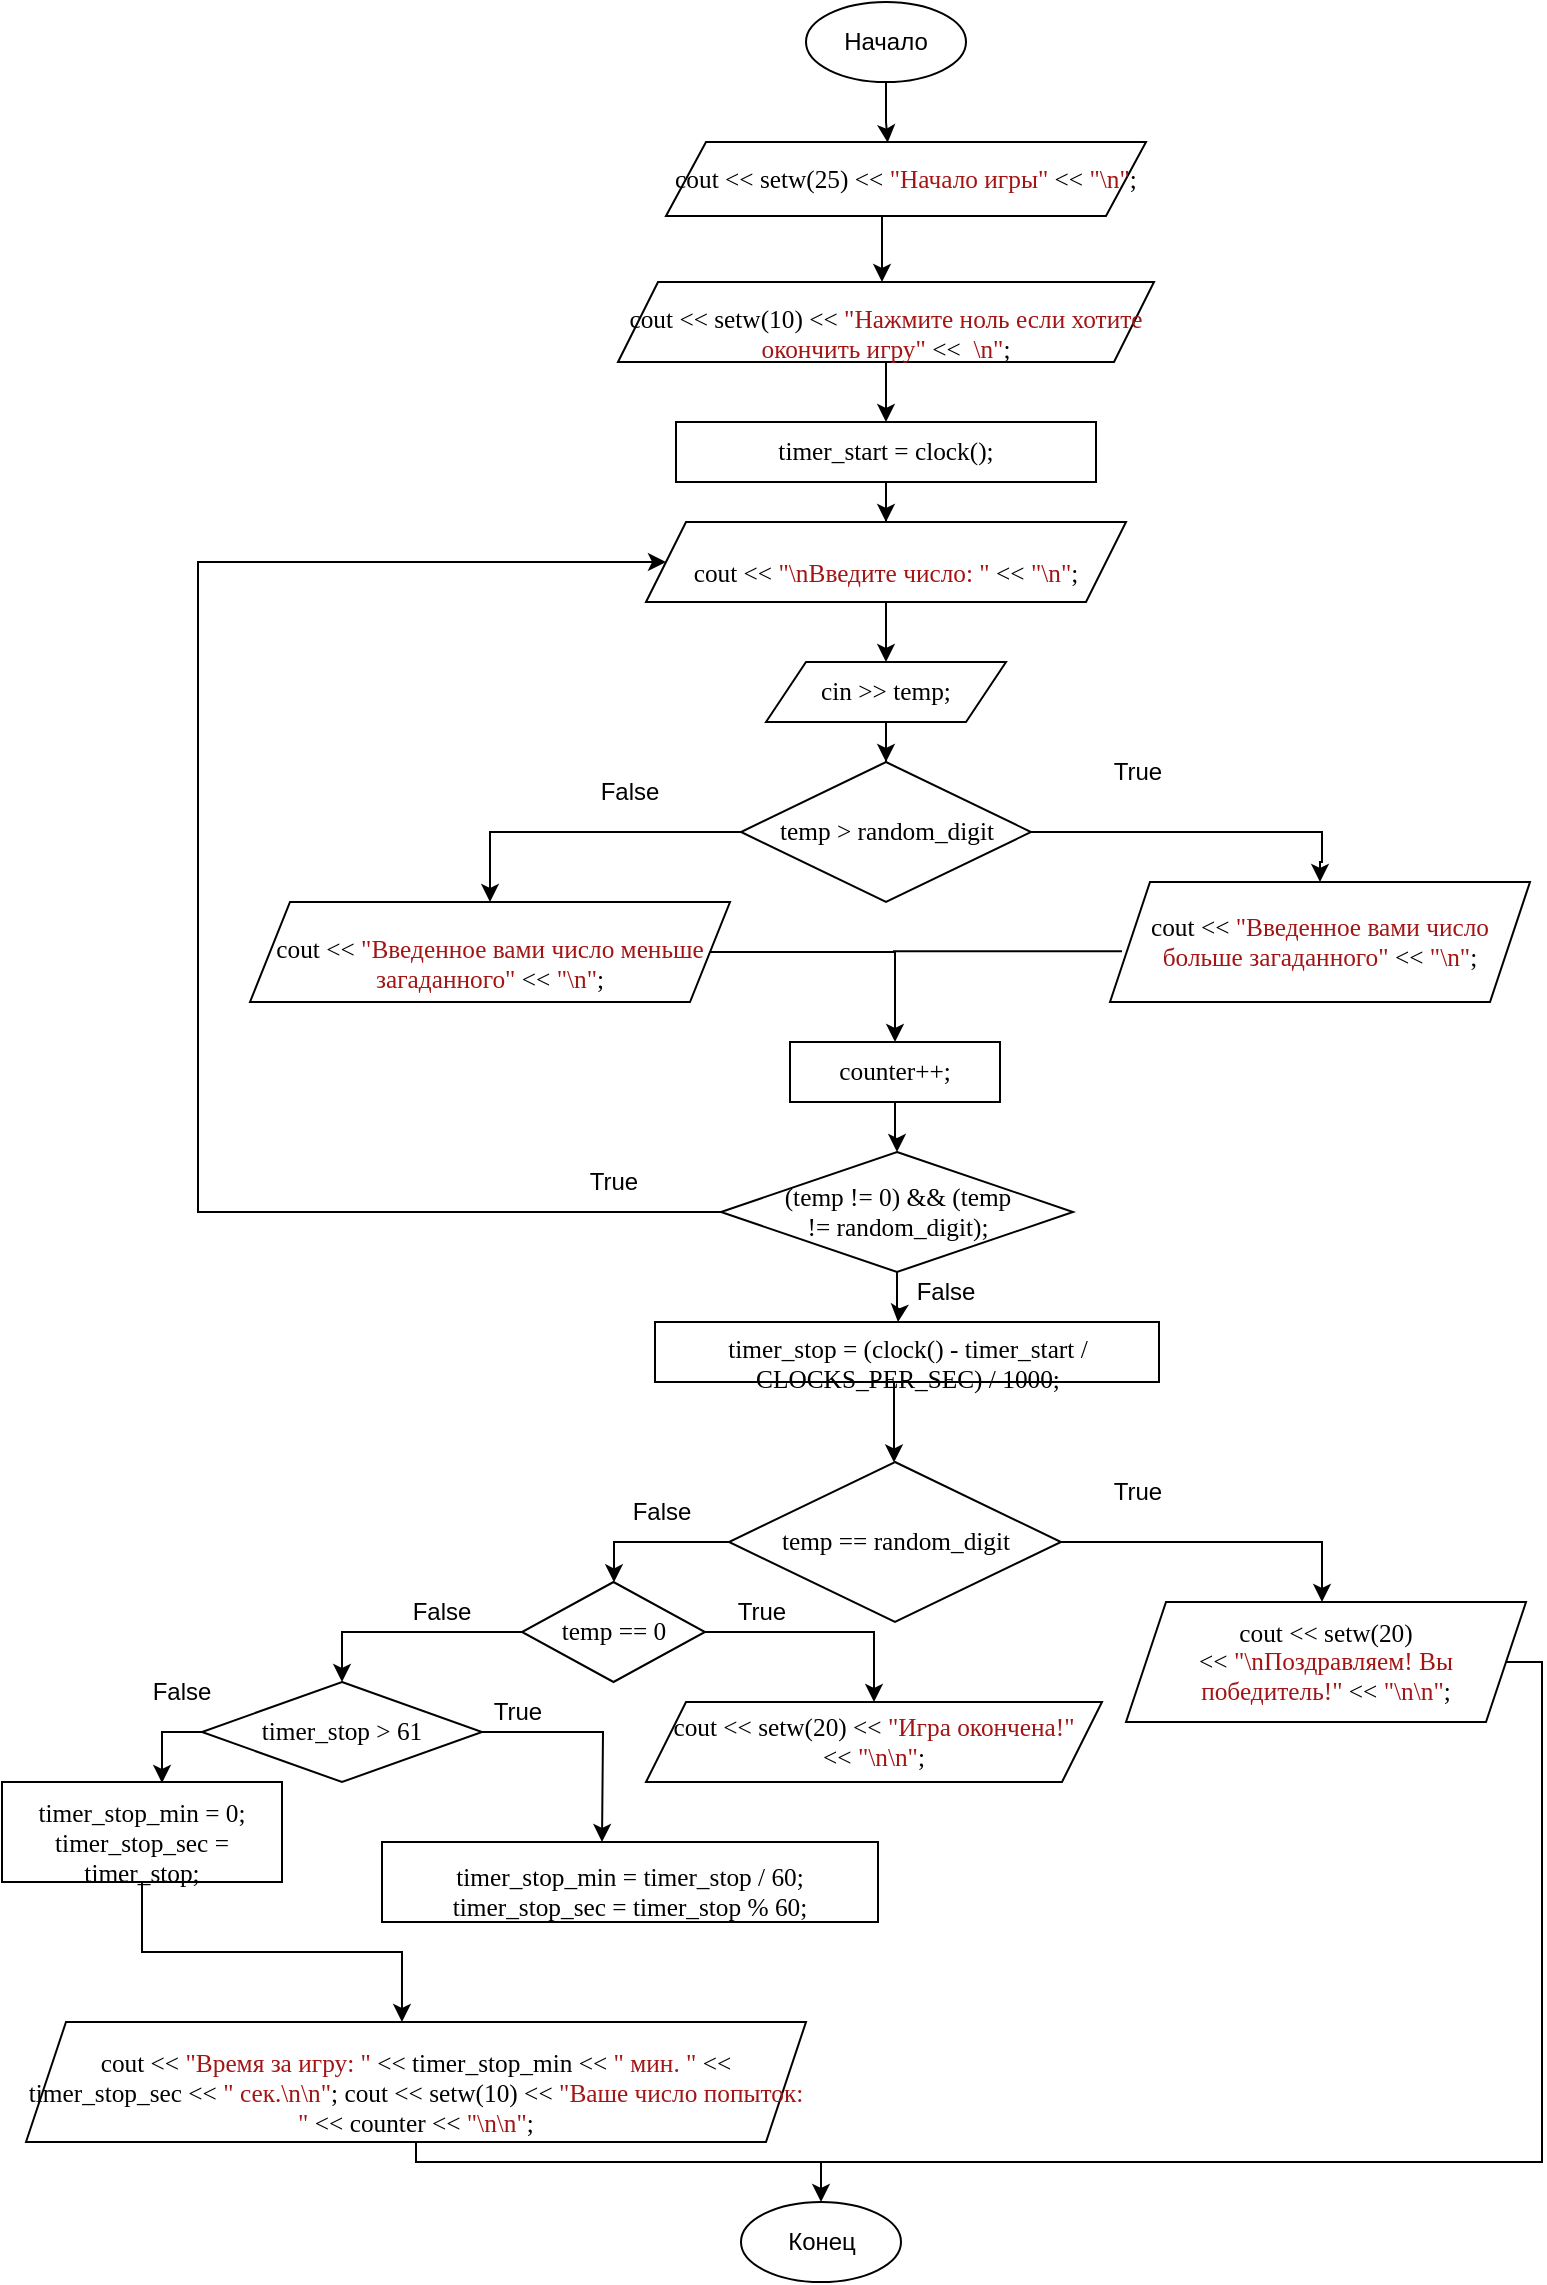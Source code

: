 <mxfile version="16.0.0" type="github">
  <diagram id="UOz5GpQz2PrlzkPSXgb1" name="Page-1">
    <mxGraphModel dx="737" dy="792" grid="1" gridSize="10" guides="1" tooltips="1" connect="1" arrows="1" fold="1" page="1" pageScale="1" pageWidth="827" pageHeight="1169" math="0" shadow="0">
      <root>
        <mxCell id="0" />
        <mxCell id="1" parent="0" />
        <mxCell id="ZmtoNkkiuZNbynHKE87D-23" value="" style="edgeStyle=orthogonalEdgeStyle;rounded=0;orthogonalLoop=1;jettySize=auto;html=1;entryX=0.462;entryY=0.008;entryDx=0;entryDy=0;entryPerimeter=0;" edge="1" parent="1" source="ZmtoNkkiuZNbynHKE87D-1" target="ZmtoNkkiuZNbynHKE87D-2">
          <mxGeometry relative="1" as="geometry" />
        </mxCell>
        <mxCell id="ZmtoNkkiuZNbynHKE87D-1" value="Начало" style="ellipse;whiteSpace=wrap;html=1;" vertex="1" parent="1">
          <mxGeometry x="422" y="10" width="80" height="40" as="geometry" />
        </mxCell>
        <mxCell id="ZmtoNkkiuZNbynHKE87D-27" value="" style="edgeStyle=orthogonalEdgeStyle;rounded=0;orthogonalLoop=1;jettySize=auto;html=1;" edge="1" parent="1" source="ZmtoNkkiuZNbynHKE87D-2">
          <mxGeometry relative="1" as="geometry">
            <mxPoint x="460" y="150" as="targetPoint" />
            <Array as="points">
              <mxPoint x="460" y="130" />
              <mxPoint x="460" y="130" />
            </Array>
          </mxGeometry>
        </mxCell>
        <mxCell id="ZmtoNkkiuZNbynHKE87D-2" value="&lt;span style=&quot;font-size: 9.5pt ; line-height: 107% ; font-family: &amp;#34;consolas&amp;#34;&quot;&gt;cout &amp;lt;&amp;lt; setw(25) &amp;lt;&amp;lt; &lt;/span&gt;&lt;span style=&quot;font-size: 9.5pt ; line-height: 107% ; font-family: &amp;#34;consolas&amp;#34; ; color: #a31515&quot;&gt;&quot;Начало игры&quot;&lt;/span&gt;&lt;span style=&quot;font-size: 9.5pt ; line-height: 107% ; font-family: &amp;#34;consolas&amp;#34;&quot;&gt; &amp;lt;&amp;lt;&amp;nbsp;&lt;/span&gt;&lt;span style=&quot;font-size: 9.5pt ; line-height: 107% ; font-family: &amp;#34;consolas&amp;#34; ; color: #a31515&quot;&gt;&quot;\n&quot;&lt;/span&gt;&lt;span style=&quot;font-size: 9.5pt ; line-height: 107% ; font-family: &amp;#34;consolas&amp;#34;&quot;&gt;;&lt;/span&gt;" style="shape=parallelogram;perimeter=parallelogramPerimeter;whiteSpace=wrap;html=1;fixedSize=1;" vertex="1" parent="1">
          <mxGeometry x="352" y="80" width="240" height="37" as="geometry" />
        </mxCell>
        <mxCell id="ZmtoNkkiuZNbynHKE87D-32" value="" style="edgeStyle=orthogonalEdgeStyle;rounded=0;orthogonalLoop=1;jettySize=auto;html=1;" edge="1" parent="1" source="ZmtoNkkiuZNbynHKE87D-3" target="ZmtoNkkiuZNbynHKE87D-4">
          <mxGeometry relative="1" as="geometry" />
        </mxCell>
        <mxCell id="ZmtoNkkiuZNbynHKE87D-3" value="&lt;p class=&quot;MsoNormal&quot; style=&quot;margin-bottom: 0cm ; line-height: normal&quot;&gt;&lt;span style=&quot;font-size: 9.5pt ; font-family: &amp;#34;consolas&amp;#34;&quot;&gt;cout &amp;lt;&amp;lt; setw(10) &amp;lt;&amp;lt; &lt;/span&gt;&lt;span style=&quot;font-size: 9.5pt ; font-family: &amp;#34;consolas&amp;#34; ; color: #a31515&quot;&gt;&quot;Нажмите ноль если хотите окончить игру&quot;&lt;/span&gt;&lt;span style=&quot;font-size: 9.5pt ; font-family: &amp;#34;consolas&amp;#34;&quot;&gt; &amp;lt;&amp;lt;&amp;nbsp;&amp;nbsp;&lt;/span&gt;&lt;span style=&quot;font-size: 9.5pt ; font-family: &amp;#34;consolas&amp;#34; ; color: #a31515&quot;&gt;\n&quot;&lt;/span&gt;&lt;span style=&quot;font-size: 9.5pt ; font-family: &amp;#34;consolas&amp;#34;&quot;&gt;;&lt;/span&gt;&lt;/p&gt;" style="shape=parallelogram;perimeter=parallelogramPerimeter;whiteSpace=wrap;html=1;fixedSize=1;" vertex="1" parent="1">
          <mxGeometry x="328" y="150" width="268" height="40" as="geometry" />
        </mxCell>
        <mxCell id="ZmtoNkkiuZNbynHKE87D-33" value="" style="edgeStyle=orthogonalEdgeStyle;rounded=0;orthogonalLoop=1;jettySize=auto;html=1;entryX=0.5;entryY=0;entryDx=0;entryDy=0;" edge="1" parent="1" source="ZmtoNkkiuZNbynHKE87D-4" target="ZmtoNkkiuZNbynHKE87D-5">
          <mxGeometry relative="1" as="geometry" />
        </mxCell>
        <mxCell id="ZmtoNkkiuZNbynHKE87D-4" value="&lt;span lang=&quot;EN-US&quot; style=&quot;font-size: 9.5pt ; line-height: 107% ; font-family: &amp;#34;consolas&amp;#34;&quot;&gt;timer_start = clock();&lt;/span&gt;" style="rounded=0;whiteSpace=wrap;html=1;" vertex="1" parent="1">
          <mxGeometry x="357" y="220" width="210" height="30" as="geometry" />
        </mxCell>
        <mxCell id="ZmtoNkkiuZNbynHKE87D-34" value="" style="edgeStyle=orthogonalEdgeStyle;rounded=0;orthogonalLoop=1;jettySize=auto;html=1;entryX=0.5;entryY=0;entryDx=0;entryDy=0;" edge="1" parent="1" source="ZmtoNkkiuZNbynHKE87D-5" target="ZmtoNkkiuZNbynHKE87D-6">
          <mxGeometry relative="1" as="geometry" />
        </mxCell>
        <mxCell id="ZmtoNkkiuZNbynHKE87D-5" value="&lt;p class=&quot;MsoNormal&quot; style=&quot;margin-bottom: 0cm ; line-height: normal&quot;&gt;&lt;span lang=&quot;EN-US&quot; style=&quot;font-size: 9.5pt ; font-family: &amp;#34;consolas&amp;#34;&quot;&gt;cout &amp;lt;&amp;lt; &lt;/span&gt;&lt;span lang=&quot;EN-US&quot; style=&quot;font-size: 9.5pt ; font-family: &amp;#34;consolas&amp;#34; ; color: #a31515&quot;&gt;&quot;\n&lt;/span&gt;&lt;span style=&quot;font-size: 9.5pt ; font-family: &amp;#34;consolas&amp;#34; ; color: #a31515&quot;&gt;Введите&lt;/span&gt;&lt;span style=&quot;font-size: 9.5pt ; font-family: &amp;#34;consolas&amp;#34; ; color: #a31515&quot;&gt; &lt;/span&gt;&lt;span style=&quot;font-size: 9.5pt ; font-family: &amp;#34;consolas&amp;#34; ; color: #a31515&quot;&gt;число&lt;/span&gt;&lt;span lang=&quot;EN-US&quot; style=&quot;font-size: 9.5pt ; font-family: &amp;#34;consolas&amp;#34; ; color: #a31515&quot;&gt;: &quot;&lt;/span&gt;&lt;span lang=&quot;EN-US&quot; style=&quot;font-size: 9.5pt ; font-family: &amp;#34;consolas&amp;#34;&quot;&gt; &amp;lt;&amp;lt; &lt;/span&gt;&lt;span lang=&quot;EN-US&quot; style=&quot;font-size: 9.5pt ; font-family: &amp;#34;consolas&amp;#34; ; color: #a31515&quot;&gt;&quot;\n&quot;&lt;/span&gt;&lt;span lang=&quot;EN-US&quot; style=&quot;font-size: 9.5pt ; font-family: &amp;#34;consolas&amp;#34;&quot;&gt;;&lt;/span&gt;&lt;/p&gt;" style="shape=parallelogram;perimeter=parallelogramPerimeter;whiteSpace=wrap;html=1;fixedSize=1;" vertex="1" parent="1">
          <mxGeometry x="342" y="270" width="240" height="40" as="geometry" />
        </mxCell>
        <mxCell id="ZmtoNkkiuZNbynHKE87D-35" value="" style="edgeStyle=orthogonalEdgeStyle;rounded=0;orthogonalLoop=1;jettySize=auto;html=1;" edge="1" parent="1" source="ZmtoNkkiuZNbynHKE87D-6" target="ZmtoNkkiuZNbynHKE87D-7">
          <mxGeometry relative="1" as="geometry" />
        </mxCell>
        <mxCell id="ZmtoNkkiuZNbynHKE87D-6" value="&lt;span lang=&quot;EN-US&quot; style=&quot;font-size: 9.5pt ; line-height: 107% ; font-family: &amp;#34;consolas&amp;#34;&quot;&gt;cin &amp;gt;&amp;gt; temp;&lt;/span&gt;" style="shape=parallelogram;perimeter=parallelogramPerimeter;whiteSpace=wrap;html=1;fixedSize=1;" vertex="1" parent="1">
          <mxGeometry x="402" y="340" width="120" height="30" as="geometry" />
        </mxCell>
        <mxCell id="ZmtoNkkiuZNbynHKE87D-37" style="edgeStyle=orthogonalEdgeStyle;rounded=0;orthogonalLoop=1;jettySize=auto;html=1;entryX=0.5;entryY=0;entryDx=0;entryDy=0;" edge="1" parent="1" source="ZmtoNkkiuZNbynHKE87D-7" target="ZmtoNkkiuZNbynHKE87D-8">
          <mxGeometry relative="1" as="geometry">
            <mxPoint x="680" y="440" as="targetPoint" />
            <Array as="points">
              <mxPoint x="680" y="425" />
              <mxPoint x="680" y="440" />
              <mxPoint x="679" y="440" />
            </Array>
          </mxGeometry>
        </mxCell>
        <mxCell id="ZmtoNkkiuZNbynHKE87D-38" value="" style="edgeStyle=orthogonalEdgeStyle;rounded=0;orthogonalLoop=1;jettySize=auto;html=1;" edge="1" parent="1" source="ZmtoNkkiuZNbynHKE87D-7" target="ZmtoNkkiuZNbynHKE87D-9">
          <mxGeometry relative="1" as="geometry">
            <Array as="points">
              <mxPoint x="264" y="425" />
            </Array>
          </mxGeometry>
        </mxCell>
        <mxCell id="ZmtoNkkiuZNbynHKE87D-7" value="&lt;span lang=&quot;EN-US&quot; style=&quot;font-size: 9.5pt ; line-height: 107% ; font-family: &amp;#34;consolas&amp;#34;&quot;&gt;temp &amp;gt; random_digit&lt;/span&gt;" style="rhombus;whiteSpace=wrap;html=1;" vertex="1" parent="1">
          <mxGeometry x="389.5" y="390" width="145" height="70" as="geometry" />
        </mxCell>
        <mxCell id="ZmtoNkkiuZNbynHKE87D-8" value="&lt;span style=&quot;font-size: 9.5pt ; line-height: 107% ; font-family: &amp;#34;consolas&amp;#34;&quot;&gt;cout &amp;lt;&amp;lt; &lt;/span&gt;&lt;span style=&quot;font-size: 9.5pt ; line-height: 107% ; font-family: &amp;#34;consolas&amp;#34; ; color: #a31515&quot;&gt;&quot;Введенное вами число больше загаданного&quot;&lt;/span&gt;&lt;span style=&quot;font-size: 9.5pt ; line-height: 107% ; font-family: &amp;#34;consolas&amp;#34;&quot;&gt; &amp;lt;&amp;lt; &lt;/span&gt;&lt;span style=&quot;font-size: 9.5pt ; line-height: 107% ; font-family: &amp;#34;consolas&amp;#34; ; color: #a31515&quot;&gt;&quot;\n&quot;&lt;/span&gt;&lt;span style=&quot;font-size: 9.5pt ; line-height: 107% ; font-family: &amp;#34;consolas&amp;#34;&quot;&gt;;&lt;/span&gt;" style="shape=parallelogram;perimeter=parallelogramPerimeter;whiteSpace=wrap;html=1;fixedSize=1;" vertex="1" parent="1">
          <mxGeometry x="574" y="450" width="210" height="60" as="geometry" />
        </mxCell>
        <mxCell id="ZmtoNkkiuZNbynHKE87D-39" value="" style="edgeStyle=orthogonalEdgeStyle;rounded=0;orthogonalLoop=1;jettySize=auto;html=1;entryX=0.5;entryY=0;entryDx=0;entryDy=0;" edge="1" parent="1" source="ZmtoNkkiuZNbynHKE87D-9" target="ZmtoNkkiuZNbynHKE87D-10">
          <mxGeometry relative="1" as="geometry" />
        </mxCell>
        <mxCell id="ZmtoNkkiuZNbynHKE87D-9" value="&lt;p class=&quot;MsoNormal&quot; style=&quot;margin-bottom: 0cm ; line-height: normal&quot;&gt;&lt;span style=&quot;font-size: 9.5pt ; font-family: &amp;#34;consolas&amp;#34;&quot;&gt;cout &amp;lt;&amp;lt; &lt;/span&gt;&lt;span style=&quot;font-size: 9.5pt ; font-family: &amp;#34;consolas&amp;#34; ; color: #a31515&quot;&gt;&quot;Введенное вами число меньше загаданного&quot;&lt;/span&gt;&lt;span style=&quot;font-size: 9.5pt ; font-family: &amp;#34;consolas&amp;#34;&quot;&gt; &amp;lt;&amp;lt; &lt;/span&gt;&lt;span style=&quot;font-size: 9.5pt ; font-family: &amp;#34;consolas&amp;#34; ; color: #a31515&quot;&gt;&quot;\n&quot;&lt;/span&gt;&lt;span style=&quot;font-size: 9.5pt ; font-family: &amp;#34;consolas&amp;#34;&quot;&gt;;&lt;/span&gt;&lt;/p&gt;" style="shape=parallelogram;perimeter=parallelogramPerimeter;whiteSpace=wrap;html=1;fixedSize=1;" vertex="1" parent="1">
          <mxGeometry x="144" y="460" width="240" height="50" as="geometry" />
        </mxCell>
        <mxCell id="ZmtoNkkiuZNbynHKE87D-42" value="" style="edgeStyle=orthogonalEdgeStyle;rounded=0;orthogonalLoop=1;jettySize=auto;html=1;entryX=0.5;entryY=0;entryDx=0;entryDy=0;" edge="1" parent="1" source="ZmtoNkkiuZNbynHKE87D-10" target="ZmtoNkkiuZNbynHKE87D-11">
          <mxGeometry relative="1" as="geometry" />
        </mxCell>
        <mxCell id="ZmtoNkkiuZNbynHKE87D-10" value="&lt;span lang=&quot;EN-US&quot; style=&quot;font-size: 9.5pt ; line-height: 107% ; font-family: &amp;#34;consolas&amp;#34;&quot;&gt;counter++;&lt;/span&gt;" style="rounded=0;whiteSpace=wrap;html=1;" vertex="1" parent="1">
          <mxGeometry x="414" y="530" width="105" height="30" as="geometry" />
        </mxCell>
        <mxCell id="ZmtoNkkiuZNbynHKE87D-43" value="" style="edgeStyle=orthogonalEdgeStyle;rounded=0;orthogonalLoop=1;jettySize=auto;html=1;" edge="1" parent="1" source="ZmtoNkkiuZNbynHKE87D-11">
          <mxGeometry relative="1" as="geometry">
            <mxPoint x="468" y="670" as="targetPoint" />
          </mxGeometry>
        </mxCell>
        <mxCell id="ZmtoNkkiuZNbynHKE87D-56" style="edgeStyle=orthogonalEdgeStyle;rounded=0;orthogonalLoop=1;jettySize=auto;html=1;" edge="1" parent="1" source="ZmtoNkkiuZNbynHKE87D-11" target="ZmtoNkkiuZNbynHKE87D-5">
          <mxGeometry relative="1" as="geometry">
            <mxPoint x="118.519" y="300" as="targetPoint" />
            <Array as="points">
              <mxPoint x="118" y="615" />
              <mxPoint x="118" y="290" />
            </Array>
          </mxGeometry>
        </mxCell>
        <mxCell id="ZmtoNkkiuZNbynHKE87D-11" value="&lt;span lang=&quot;EN-US&quot; style=&quot;font-size: 9.5pt ; line-height: 107% ; font-family: &amp;#34;consolas&amp;#34;&quot;&gt;(temp != 0) &amp;amp;&amp;amp; (temp&lt;br&gt;!= random_digit);&lt;/span&gt;" style="rhombus;whiteSpace=wrap;html=1;" vertex="1" parent="1">
          <mxGeometry x="379.5" y="585" width="176" height="60" as="geometry" />
        </mxCell>
        <mxCell id="ZmtoNkkiuZNbynHKE87D-44" value="" style="edgeStyle=orthogonalEdgeStyle;rounded=0;orthogonalLoop=1;jettySize=auto;html=1;" edge="1" parent="1" source="ZmtoNkkiuZNbynHKE87D-12" target="ZmtoNkkiuZNbynHKE87D-13">
          <mxGeometry relative="1" as="geometry">
            <Array as="points">
              <mxPoint x="466" y="710" />
              <mxPoint x="466" y="710" />
            </Array>
          </mxGeometry>
        </mxCell>
        <mxCell id="ZmtoNkkiuZNbynHKE87D-12" value="&lt;p class=&quot;MsoNormal&quot; style=&quot;margin-bottom: 0cm ; line-height: normal&quot;&gt;&lt;span lang=&quot;EN-US&quot; style=&quot;font-size: 9.5pt ; font-family: &amp;#34;consolas&amp;#34;&quot;&gt;timer_stop = (clock() - timer_start / CLOCKS_PER_SEC) / 1000;&lt;/span&gt;&lt;/p&gt;" style="rounded=0;whiteSpace=wrap;html=1;" vertex="1" parent="1">
          <mxGeometry x="346.5" y="670" width="252" height="30" as="geometry" />
        </mxCell>
        <mxCell id="ZmtoNkkiuZNbynHKE87D-45" value="" style="edgeStyle=orthogonalEdgeStyle;rounded=0;orthogonalLoop=1;jettySize=auto;html=1;" edge="1" parent="1" source="ZmtoNkkiuZNbynHKE87D-13" target="ZmtoNkkiuZNbynHKE87D-16">
          <mxGeometry relative="1" as="geometry">
            <Array as="points">
              <mxPoint x="680" y="780" />
            </Array>
          </mxGeometry>
        </mxCell>
        <mxCell id="ZmtoNkkiuZNbynHKE87D-46" value="" style="edgeStyle=orthogonalEdgeStyle;rounded=0;orthogonalLoop=1;jettySize=auto;html=1;" edge="1" parent="1" source="ZmtoNkkiuZNbynHKE87D-13" target="ZmtoNkkiuZNbynHKE87D-15">
          <mxGeometry relative="1" as="geometry">
            <Array as="points">
              <mxPoint x="326" y="780" />
            </Array>
          </mxGeometry>
        </mxCell>
        <mxCell id="ZmtoNkkiuZNbynHKE87D-13" value="&lt;span lang=&quot;EN-US&quot; style=&quot;font-size: 9.5pt ; line-height: 107% ; font-family: &amp;#34;consolas&amp;#34;&quot;&gt;temp == random_digit&lt;/span&gt;" style="rhombus;whiteSpace=wrap;html=1;" vertex="1" parent="1">
          <mxGeometry x="383.5" y="740" width="166" height="80" as="geometry" />
        </mxCell>
        <mxCell id="ZmtoNkkiuZNbynHKE87D-47" value="" style="edgeStyle=orthogonalEdgeStyle;rounded=0;orthogonalLoop=1;jettySize=auto;html=1;" edge="1" parent="1" target="ZmtoNkkiuZNbynHKE87D-17">
          <mxGeometry relative="1" as="geometry">
            <mxPoint x="326" y="850" as="sourcePoint" />
            <Array as="points">
              <mxPoint x="326" y="825" />
              <mxPoint x="456" y="825" />
            </Array>
          </mxGeometry>
        </mxCell>
        <mxCell id="ZmtoNkkiuZNbynHKE87D-48" style="edgeStyle=orthogonalEdgeStyle;rounded=0;orthogonalLoop=1;jettySize=auto;html=1;entryX=0.5;entryY=0;entryDx=0;entryDy=0;" edge="1" parent="1" source="ZmtoNkkiuZNbynHKE87D-15" target="ZmtoNkkiuZNbynHKE87D-18">
          <mxGeometry relative="1" as="geometry" />
        </mxCell>
        <mxCell id="ZmtoNkkiuZNbynHKE87D-15" value="&lt;span style=&quot;font-size: 9.5pt ; line-height: 107% ; font-family: &amp;#34;consolas&amp;#34;&quot;&gt;temp == 0&lt;/span&gt;" style="rhombus;whiteSpace=wrap;html=1;" vertex="1" parent="1">
          <mxGeometry x="280" y="800" width="91.5" height="50" as="geometry" />
        </mxCell>
        <mxCell id="ZmtoNkkiuZNbynHKE87D-16" value="&lt;span lang=&quot;EN-US&quot; style=&quot;font-size: 9.5pt ; line-height: 13.553px ; font-family: &amp;#34;consolas&amp;#34;&quot;&gt;cout &amp;lt;&amp;lt; setw(20)&amp;lt;&amp;lt;&amp;nbsp;&lt;/span&gt;&lt;span lang=&quot;EN-US&quot; style=&quot;font-size: 9.5pt ; line-height: 13.553px ; font-family: &amp;#34;consolas&amp;#34; ; color: rgb(163 , 21 , 21)&quot;&gt;&quot;\n&lt;/span&gt;&lt;span style=&quot;font-size: 9.5pt ; line-height: 13.553px ; font-family: &amp;#34;consolas&amp;#34; ; color: rgb(163 , 21 , 21)&quot;&gt;Поздравляем&lt;/span&gt;&lt;span lang=&quot;EN-US&quot; style=&quot;font-size: 9.5pt ; line-height: 13.553px ; font-family: &amp;#34;consolas&amp;#34; ; color: rgb(163 , 21 , 21)&quot;&gt;!&amp;nbsp;&lt;/span&gt;&lt;span style=&quot;font-size: 9.5pt ; line-height: 13.553px ; font-family: &amp;#34;consolas&amp;#34; ; color: rgb(163 , 21 , 21)&quot;&gt;Вы победитель!&quot;&lt;/span&gt;&lt;span style=&quot;font-size: 9.5pt ; line-height: 13.553px ; font-family: &amp;#34;consolas&amp;#34;&quot;&gt;&amp;nbsp;&amp;lt;&amp;lt;&amp;nbsp;&lt;/span&gt;&lt;span style=&quot;font-size: 9.5pt ; line-height: 13.553px ; font-family: &amp;#34;consolas&amp;#34; ; color: rgb(163 , 21 , 21)&quot;&gt;&quot;\n\n&quot;&lt;/span&gt;&lt;span style=&quot;font-size: 9.5pt ; line-height: 13.553px ; font-family: &amp;#34;consolas&amp;#34;&quot;&gt;;&lt;/span&gt;" style="shape=parallelogram;perimeter=parallelogramPerimeter;whiteSpace=wrap;html=1;fixedSize=1;" vertex="1" parent="1">
          <mxGeometry x="582" y="810" width="200" height="60" as="geometry" />
        </mxCell>
        <mxCell id="ZmtoNkkiuZNbynHKE87D-17" value="&lt;span style=&quot;font-size: 9.5pt ; line-height: 107% ; font-family: &amp;#34;consolas&amp;#34;&quot;&gt;cout &amp;lt;&amp;lt; setw(20) &amp;lt;&amp;lt; &lt;/span&gt;&lt;span style=&quot;font-size: 9.5pt ; line-height: 107% ; font-family: &amp;#34;consolas&amp;#34; ; color: #a31515&quot;&gt;&quot;Игра окончена!&quot;&lt;/span&gt;&lt;span style=&quot;font-size: 9.5pt ; line-height: 107% ; font-family: &amp;#34;consolas&amp;#34;&quot;&gt; &amp;lt;&amp;lt;&amp;nbsp;&lt;/span&gt;&lt;span style=&quot;font-size: 9.5pt ; line-height: 107% ; font-family: &amp;#34;consolas&amp;#34; ; color: #a31515&quot;&gt;&quot;\n\n&quot;&lt;/span&gt;&lt;span style=&quot;font-size: 9.5pt ; line-height: 107% ; font-family: &amp;#34;consolas&amp;#34;&quot;&gt;;&lt;/span&gt;" style="shape=parallelogram;perimeter=parallelogramPerimeter;whiteSpace=wrap;html=1;fixedSize=1;" vertex="1" parent="1">
          <mxGeometry x="342" y="860" width="228" height="40" as="geometry" />
        </mxCell>
        <mxCell id="ZmtoNkkiuZNbynHKE87D-50" style="edgeStyle=orthogonalEdgeStyle;rounded=0;orthogonalLoop=1;jettySize=auto;html=1;" edge="1" parent="1" source="ZmtoNkkiuZNbynHKE87D-18">
          <mxGeometry relative="1" as="geometry">
            <mxPoint x="320" y="930" as="targetPoint" />
          </mxGeometry>
        </mxCell>
        <mxCell id="ZmtoNkkiuZNbynHKE87D-52" style="edgeStyle=orthogonalEdgeStyle;rounded=0;orthogonalLoop=1;jettySize=auto;html=1;" edge="1" parent="1" source="ZmtoNkkiuZNbynHKE87D-18">
          <mxGeometry relative="1" as="geometry">
            <mxPoint x="100" y="900" as="targetPoint" />
          </mxGeometry>
        </mxCell>
        <mxCell id="ZmtoNkkiuZNbynHKE87D-18" value="&lt;span lang=&quot;EN-US&quot; style=&quot;font-size: 9.5pt ; line-height: 107% ; font-family: &amp;#34;consolas&amp;#34;&quot;&gt;timer_stop &amp;gt; 61&lt;/span&gt;" style="rhombus;whiteSpace=wrap;html=1;" vertex="1" parent="1">
          <mxGeometry x="120" y="850" width="140" height="50" as="geometry" />
        </mxCell>
        <mxCell id="ZmtoNkkiuZNbynHKE87D-19" value="&lt;p class=&quot;MsoNormal&quot; style=&quot;margin-bottom: 0cm ; line-height: normal&quot;&gt;&lt;span lang=&quot;EN-US&quot; style=&quot;font-size: 9.5pt ; font-family: &amp;#34;consolas&amp;#34;&quot;&gt;timer_stop_min = timer_stop / 60;&lt;/span&gt;&lt;/p&gt;&lt;span style=&quot;font-family: &amp;#34;consolas&amp;#34; ; font-size: 9.5pt&quot;&gt;timer_stop_sec = timer_stop % 60;&lt;/span&gt;" style="rounded=0;whiteSpace=wrap;html=1;" vertex="1" parent="1">
          <mxGeometry x="210" y="930" width="248" height="40" as="geometry" />
        </mxCell>
        <mxCell id="ZmtoNkkiuZNbynHKE87D-53" style="edgeStyle=orthogonalEdgeStyle;rounded=0;orthogonalLoop=1;jettySize=auto;html=1;entryX=0.482;entryY=0;entryDx=0;entryDy=0;entryPerimeter=0;" edge="1" parent="1" source="ZmtoNkkiuZNbynHKE87D-20" target="ZmtoNkkiuZNbynHKE87D-21">
          <mxGeometry relative="1" as="geometry" />
        </mxCell>
        <mxCell id="ZmtoNkkiuZNbynHKE87D-20" value="&lt;p class=&quot;MsoNormal&quot; style=&quot;margin-bottom: 0cm ; line-height: normal&quot;&gt;&lt;span lang=&quot;EN-US&quot; style=&quot;font-size: 9.5pt ; font-family: &amp;#34;consolas&amp;#34;&quot;&gt;timer_stop_min = 0;&lt;/span&gt;&lt;/p&gt;&lt;span lang=&quot;EN-US&quot; style=&quot;font-size: 9.5pt ; line-height: 107% ; font-family: &amp;#34;consolas&amp;#34;&quot;&gt;timer_stop_sec = timer_stop;&lt;/span&gt;" style="rounded=0;whiteSpace=wrap;html=1;" vertex="1" parent="1">
          <mxGeometry x="20" y="900" width="140" height="50" as="geometry" />
        </mxCell>
        <mxCell id="ZmtoNkkiuZNbynHKE87D-55" style="edgeStyle=orthogonalEdgeStyle;rounded=0;orthogonalLoop=1;jettySize=auto;html=1;entryX=0.5;entryY=0;entryDx=0;entryDy=0;" edge="1" parent="1" source="ZmtoNkkiuZNbynHKE87D-21" target="ZmtoNkkiuZNbynHKE87D-22">
          <mxGeometry relative="1" as="geometry">
            <Array as="points">
              <mxPoint x="227" y="1090" />
              <mxPoint x="430" y="1090" />
            </Array>
          </mxGeometry>
        </mxCell>
        <mxCell id="ZmtoNkkiuZNbynHKE87D-21" value="&lt;p class=&quot;MsoNormal&quot; style=&quot;margin-bottom: 0cm ; line-height: normal&quot;&gt;&lt;span lang=&quot;EN-US&quot; style=&quot;font-size: 9.5pt ; font-family: &amp;#34;consolas&amp;#34;&quot;&gt;cout &amp;lt;&amp;lt; &lt;/span&gt;&lt;span lang=&quot;EN-US&quot; style=&quot;font-size: 9.5pt ; font-family: &amp;#34;consolas&amp;#34; ; color: #a31515&quot;&gt;&quot;&lt;/span&gt;&lt;span style=&quot;font-size: 9.5pt ; font-family: &amp;#34;consolas&amp;#34; ; color: #a31515&quot;&gt;Время&lt;/span&gt;&lt;span style=&quot;font-size: 9.5pt ; font-family: &amp;#34;consolas&amp;#34; ; color: #a31515&quot;&gt; &lt;/span&gt;&lt;span style=&quot;font-size: 9.5pt ; font-family: &amp;#34;consolas&amp;#34; ; color: #a31515&quot;&gt;за&lt;/span&gt;&lt;span style=&quot;font-size: 9.5pt ; font-family: &amp;#34;consolas&amp;#34; ; color: #a31515&quot;&gt; &lt;/span&gt;&lt;span style=&quot;font-size: 9.5pt ; font-family: &amp;#34;consolas&amp;#34; ; color: #a31515&quot;&gt;игру&lt;/span&gt;&lt;span lang=&quot;EN-US&quot; style=&quot;font-size: 9.5pt ; font-family: &amp;#34;consolas&amp;#34; ; color: #a31515&quot;&gt;: &quot;&lt;/span&gt;&lt;span lang=&quot;EN-US&quot; style=&quot;font-size: 9.5pt ; font-family: &amp;#34;consolas&amp;#34;&quot;&gt; &amp;lt;&amp;lt; timer_stop_min &amp;lt;&amp;lt; &lt;/span&gt;&lt;span lang=&quot;EN-US&quot; style=&quot;font-size: 9.5pt ; font-family: &amp;#34;consolas&amp;#34; ; color: #a31515&quot;&gt;&quot; &lt;/span&gt;&lt;span style=&quot;font-size: 9.5pt ; font-family: &amp;#34;consolas&amp;#34; ; color: #a31515&quot;&gt;мин&lt;/span&gt;&lt;span lang=&quot;EN-US&quot; style=&quot;font-size: 9.5pt ; font-family: &amp;#34;consolas&amp;#34; ; color: #a31515&quot;&gt;. &quot;&lt;/span&gt;&lt;span lang=&quot;EN-US&quot; style=&quot;font-size: 9.5pt ; font-family: &amp;#34;consolas&amp;#34;&quot;&gt; &amp;lt;&amp;lt; timer_stop_sec &amp;lt;&amp;lt; &lt;/span&gt;&lt;span lang=&quot;EN-US&quot; style=&quot;font-size: 9.5pt ; font-family: &amp;#34;consolas&amp;#34; ; color: #a31515&quot;&gt;&quot; &lt;/span&gt;&lt;span style=&quot;font-size: 9.5pt ; font-family: &amp;#34;consolas&amp;#34; ; color: #a31515&quot;&gt;сек&lt;/span&gt;&lt;span lang=&quot;EN-US&quot; style=&quot;font-size: 9.5pt ; font-family: &amp;#34;consolas&amp;#34; ; color: #a31515&quot;&gt;.\n\n&quot;&lt;/span&gt;&lt;span lang=&quot;EN-US&quot; style=&quot;font-size: 9.5pt ; font-family: &amp;#34;consolas&amp;#34;&quot;&gt;;&amp;nbsp;&lt;/span&gt;&lt;span lang=&quot;EN-US&quot; style=&quot;font-size: 9.5pt ; font-family: &amp;#34;consolas&amp;#34;&quot;&gt;cout &amp;lt;&amp;lt; setw(10) &amp;lt;&amp;lt; &lt;/span&gt;&lt;span lang=&quot;EN-US&quot; style=&quot;font-size: 9.5pt ; font-family: &amp;#34;consolas&amp;#34; ; color: rgb(163 , 21 , 21)&quot;&gt;&quot;&lt;/span&gt;&lt;span style=&quot;font-size: 9.5pt ; font-family: &amp;#34;consolas&amp;#34; ; color: rgb(163 , 21 , 21)&quot;&gt;Ваше&lt;/span&gt;&lt;span style=&quot;font-size: 9.5pt ; font-family: &amp;#34;consolas&amp;#34; ; color: rgb(163 , 21 , 21)&quot;&gt; &lt;/span&gt;&lt;span style=&quot;font-size: 9.5pt ; font-family: &amp;#34;consolas&amp;#34; ; color: rgb(163 , 21 , 21)&quot;&gt;число&lt;/span&gt;&lt;span style=&quot;font-size: 9.5pt ; font-family: &amp;#34;consolas&amp;#34; ; color: rgb(163 , 21 , 21)&quot;&gt; &lt;/span&gt;&lt;span style=&quot;font-size: 9.5pt ; font-family: &amp;#34;consolas&amp;#34; ; color: rgb(163 , 21 , 21)&quot;&gt;попыток&lt;/span&gt;&lt;span lang=&quot;EN-US&quot; style=&quot;font-size: 9.5pt ; font-family: &amp;#34;consolas&amp;#34; ; color: rgb(163 , 21 , 21)&quot;&gt;: &quot;&lt;/span&gt;&lt;span lang=&quot;EN-US&quot; style=&quot;font-size: 9.5pt ; font-family: &amp;#34;consolas&amp;#34;&quot;&gt; &amp;lt;&amp;lt;&amp;nbsp;&lt;/span&gt;&lt;span lang=&quot;EN-US&quot; style=&quot;font-size: 9.5pt ; font-family: &amp;#34;consolas&amp;#34;&quot;&gt;counter &amp;lt;&amp;lt; &lt;/span&gt;&lt;span lang=&quot;EN-US&quot; style=&quot;font-size: 9.5pt ; font-family: &amp;#34;consolas&amp;#34; ; color: rgb(163 , 21 , 21)&quot;&gt;&quot;\n\n&quot;&lt;/span&gt;&lt;span lang=&quot;EN-US&quot; style=&quot;font-size: 9.5pt ; font-family: &amp;#34;consolas&amp;#34;&quot;&gt;;&lt;/span&gt;&lt;/p&gt;" style="shape=parallelogram;perimeter=parallelogramPerimeter;whiteSpace=wrap;html=1;fixedSize=1;" vertex="1" parent="1">
          <mxGeometry x="32" y="1020" width="390" height="60" as="geometry" />
        </mxCell>
        <mxCell id="ZmtoNkkiuZNbynHKE87D-22" value="Конец" style="ellipse;whiteSpace=wrap;html=1;" vertex="1" parent="1">
          <mxGeometry x="389.5" y="1110" width="80" height="40" as="geometry" />
        </mxCell>
        <mxCell id="ZmtoNkkiuZNbynHKE87D-41" value="" style="endArrow=none;html=1;rounded=0;" edge="1" parent="1">
          <mxGeometry width="50" height="50" relative="1" as="geometry">
            <mxPoint x="465.5" y="484.58" as="sourcePoint" />
            <mxPoint x="580" y="484.58" as="targetPoint" />
          </mxGeometry>
        </mxCell>
        <mxCell id="ZmtoNkkiuZNbynHKE87D-57" value="False" style="text;html=1;strokeColor=none;fillColor=none;align=center;verticalAlign=middle;whiteSpace=wrap;rounded=0;" vertex="1" parent="1">
          <mxGeometry x="462" y="640" width="60" height="30" as="geometry" />
        </mxCell>
        <mxCell id="ZmtoNkkiuZNbynHKE87D-58" value="True" style="text;html=1;strokeColor=none;fillColor=none;align=center;verticalAlign=middle;whiteSpace=wrap;rounded=0;" vertex="1" parent="1">
          <mxGeometry x="268" y="585" width="116" height="30" as="geometry" />
        </mxCell>
        <mxCell id="ZmtoNkkiuZNbynHKE87D-59" value="True" style="text;html=1;strokeColor=none;fillColor=none;align=center;verticalAlign=middle;whiteSpace=wrap;rounded=0;" vertex="1" parent="1">
          <mxGeometry x="530" y="380" width="116" height="30" as="geometry" />
        </mxCell>
        <mxCell id="ZmtoNkkiuZNbynHKE87D-60" value="False" style="text;html=1;strokeColor=none;fillColor=none;align=center;verticalAlign=middle;whiteSpace=wrap;rounded=0;" vertex="1" parent="1">
          <mxGeometry x="304" y="390" width="60" height="30" as="geometry" />
        </mxCell>
        <mxCell id="ZmtoNkkiuZNbynHKE87D-61" value="True" style="text;html=1;strokeColor=none;fillColor=none;align=center;verticalAlign=middle;whiteSpace=wrap;rounded=0;" vertex="1" parent="1">
          <mxGeometry x="530" y="740" width="116" height="30" as="geometry" />
        </mxCell>
        <mxCell id="ZmtoNkkiuZNbynHKE87D-62" value="False" style="text;html=1;strokeColor=none;fillColor=none;align=center;verticalAlign=middle;whiteSpace=wrap;rounded=0;" vertex="1" parent="1">
          <mxGeometry x="319.5" y="750" width="60" height="30" as="geometry" />
        </mxCell>
        <mxCell id="ZmtoNkkiuZNbynHKE87D-63" value="True" style="text;html=1;strokeColor=none;fillColor=none;align=center;verticalAlign=middle;whiteSpace=wrap;rounded=0;" vertex="1" parent="1">
          <mxGeometry x="342" y="800" width="116" height="30" as="geometry" />
        </mxCell>
        <mxCell id="ZmtoNkkiuZNbynHKE87D-64" value="False" style="text;html=1;strokeColor=none;fillColor=none;align=center;verticalAlign=middle;whiteSpace=wrap;rounded=0;" vertex="1" parent="1">
          <mxGeometry x="210" y="800" width="60" height="30" as="geometry" />
        </mxCell>
        <mxCell id="ZmtoNkkiuZNbynHKE87D-65" value="False" style="text;html=1;strokeColor=none;fillColor=none;align=center;verticalAlign=middle;whiteSpace=wrap;rounded=0;" vertex="1" parent="1">
          <mxGeometry x="80" y="840" width="60" height="30" as="geometry" />
        </mxCell>
        <mxCell id="ZmtoNkkiuZNbynHKE87D-67" value="True" style="text;html=1;strokeColor=none;fillColor=none;align=center;verticalAlign=middle;whiteSpace=wrap;rounded=0;" vertex="1" parent="1">
          <mxGeometry x="220" y="850" width="116" height="30" as="geometry" />
        </mxCell>
        <mxCell id="ZmtoNkkiuZNbynHKE87D-68" value="" style="endArrow=none;html=1;rounded=0;entryX=1;entryY=0.5;entryDx=0;entryDy=0;" edge="1" parent="1" target="ZmtoNkkiuZNbynHKE87D-16">
          <mxGeometry width="50" height="50" relative="1" as="geometry">
            <mxPoint x="430" y="1090" as="sourcePoint" />
            <mxPoint x="780" y="710" as="targetPoint" />
            <Array as="points">
              <mxPoint x="790" y="1090" />
              <mxPoint x="790" y="840" />
            </Array>
          </mxGeometry>
        </mxCell>
      </root>
    </mxGraphModel>
  </diagram>
</mxfile>
